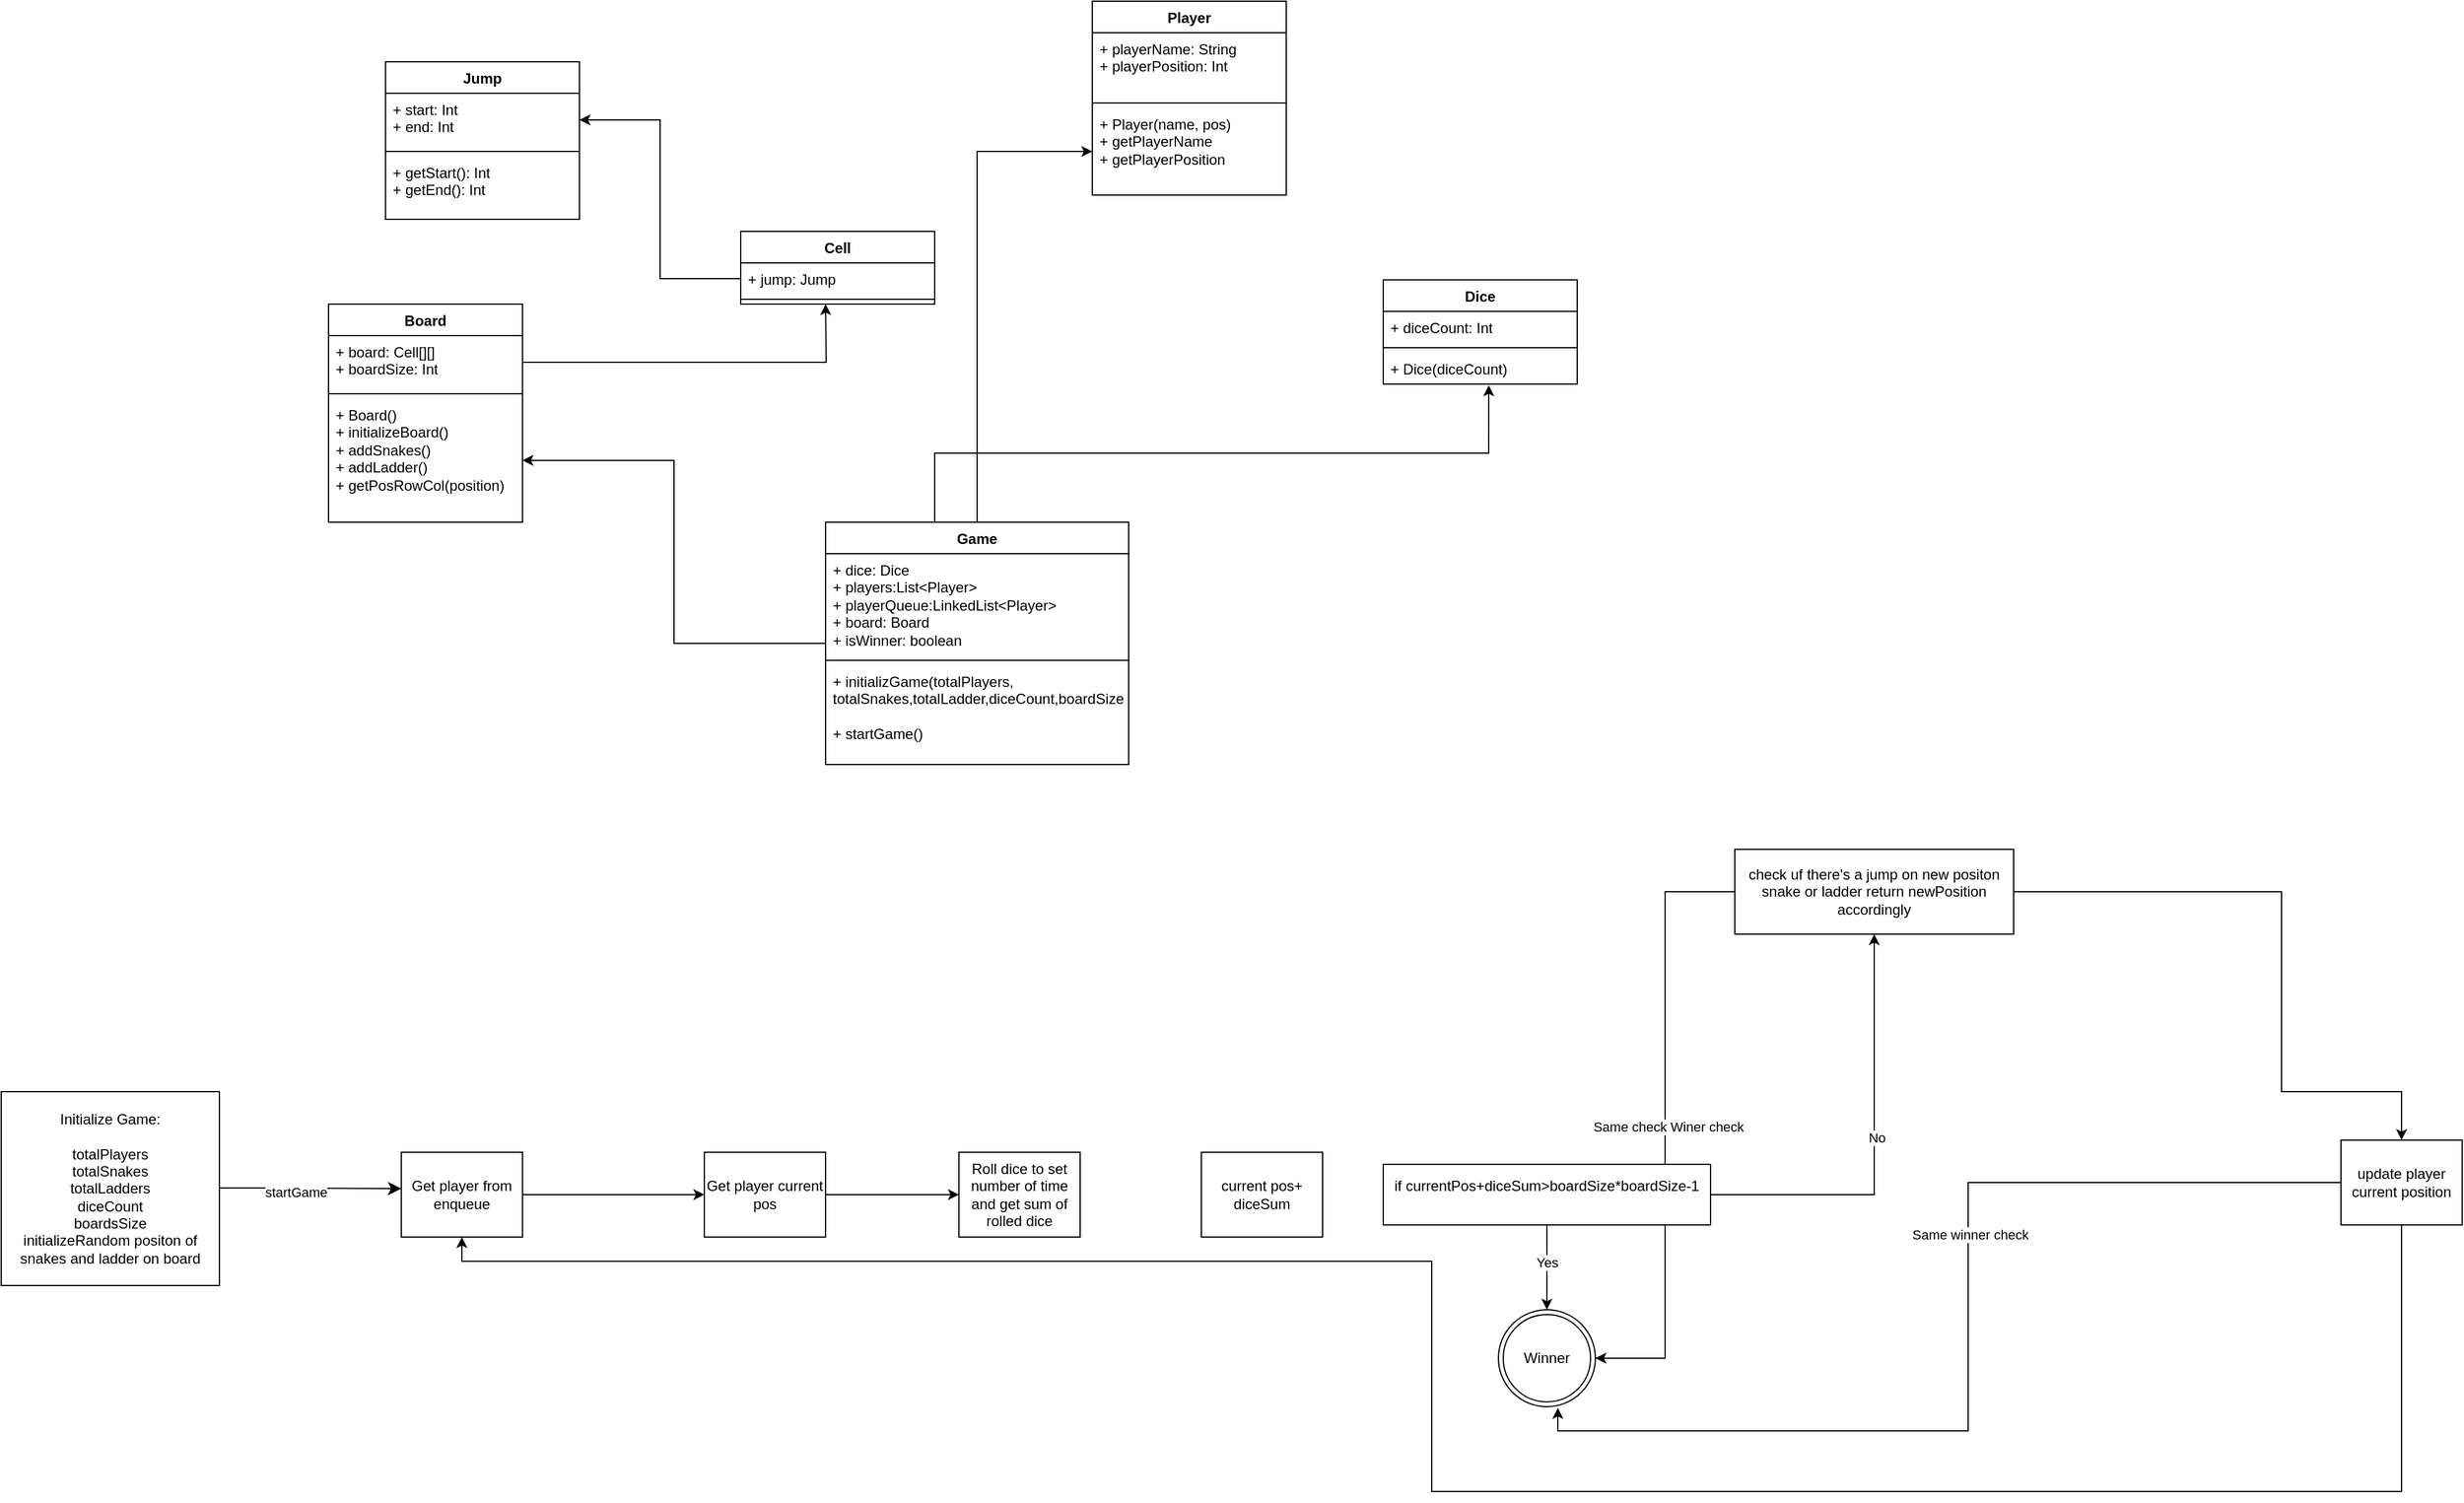 <mxfile version="26.0.3">
  <diagram id="C5RBs43oDa-KdzZeNtuy" name="Page-1">
    <mxGraphModel dx="3434" dy="1580" grid="1" gridSize="10" guides="1" tooltips="1" connect="1" arrows="1" fold="1" page="1" pageScale="1" pageWidth="827" pageHeight="1169" math="0" shadow="0">
      <root>
        <mxCell id="WIyWlLk6GJQsqaUBKTNV-0" />
        <mxCell id="WIyWlLk6GJQsqaUBKTNV-1" parent="WIyWlLk6GJQsqaUBKTNV-0" />
        <mxCell id="goQG3fGVeVGxQmIEuO3C-0" value="Player" style="swimlane;fontStyle=1;align=center;verticalAlign=top;childLayout=stackLayout;horizontal=1;startSize=26;horizontalStack=0;resizeParent=1;resizeParentMax=0;resizeLast=0;collapsible=1;marginBottom=0;whiteSpace=wrap;html=1;" vertex="1" parent="WIyWlLk6GJQsqaUBKTNV-1">
          <mxGeometry x="90" y="20" width="160" height="160" as="geometry" />
        </mxCell>
        <mxCell id="goQG3fGVeVGxQmIEuO3C-1" value="+ playerName: String&lt;div&gt;+ playerPosition: Int&lt;/div&gt;" style="text;strokeColor=none;fillColor=none;align=left;verticalAlign=top;spacingLeft=4;spacingRight=4;overflow=hidden;rotatable=0;points=[[0,0.5],[1,0.5]];portConstraint=eastwest;whiteSpace=wrap;html=1;" vertex="1" parent="goQG3fGVeVGxQmIEuO3C-0">
          <mxGeometry y="26" width="160" height="54" as="geometry" />
        </mxCell>
        <mxCell id="goQG3fGVeVGxQmIEuO3C-2" value="" style="line;strokeWidth=1;fillColor=none;align=left;verticalAlign=middle;spacingTop=-1;spacingLeft=3;spacingRight=3;rotatable=0;labelPosition=right;points=[];portConstraint=eastwest;strokeColor=inherit;" vertex="1" parent="goQG3fGVeVGxQmIEuO3C-0">
          <mxGeometry y="80" width="160" height="8" as="geometry" />
        </mxCell>
        <mxCell id="goQG3fGVeVGxQmIEuO3C-3" value="+ Player(name, pos)&lt;div&gt;+ getPlayerName&lt;/div&gt;&lt;div&gt;+ getPlayerPosition&lt;/div&gt;" style="text;strokeColor=none;fillColor=none;align=left;verticalAlign=top;spacingLeft=4;spacingRight=4;overflow=hidden;rotatable=0;points=[[0,0.5],[1,0.5]];portConstraint=eastwest;whiteSpace=wrap;html=1;" vertex="1" parent="goQG3fGVeVGxQmIEuO3C-0">
          <mxGeometry y="88" width="160" height="72" as="geometry" />
        </mxCell>
        <mxCell id="goQG3fGVeVGxQmIEuO3C-4" value="Dice" style="swimlane;fontStyle=1;align=center;verticalAlign=top;childLayout=stackLayout;horizontal=1;startSize=26;horizontalStack=0;resizeParent=1;resizeParentMax=0;resizeLast=0;collapsible=1;marginBottom=0;whiteSpace=wrap;html=1;" vertex="1" parent="WIyWlLk6GJQsqaUBKTNV-1">
          <mxGeometry x="330" y="250" width="160" height="86" as="geometry" />
        </mxCell>
        <mxCell id="goQG3fGVeVGxQmIEuO3C-5" value="+ diceCount: Int" style="text;strokeColor=none;fillColor=none;align=left;verticalAlign=top;spacingLeft=4;spacingRight=4;overflow=hidden;rotatable=0;points=[[0,0.5],[1,0.5]];portConstraint=eastwest;whiteSpace=wrap;html=1;" vertex="1" parent="goQG3fGVeVGxQmIEuO3C-4">
          <mxGeometry y="26" width="160" height="26" as="geometry" />
        </mxCell>
        <mxCell id="goQG3fGVeVGxQmIEuO3C-6" value="" style="line;strokeWidth=1;fillColor=none;align=left;verticalAlign=middle;spacingTop=-1;spacingLeft=3;spacingRight=3;rotatable=0;labelPosition=right;points=[];portConstraint=eastwest;strokeColor=inherit;" vertex="1" parent="goQG3fGVeVGxQmIEuO3C-4">
          <mxGeometry y="52" width="160" height="8" as="geometry" />
        </mxCell>
        <mxCell id="goQG3fGVeVGxQmIEuO3C-7" value="+ Dice(diceCount)" style="text;strokeColor=none;fillColor=none;align=left;verticalAlign=top;spacingLeft=4;spacingRight=4;overflow=hidden;rotatable=0;points=[[0,0.5],[1,0.5]];portConstraint=eastwest;whiteSpace=wrap;html=1;" vertex="1" parent="goQG3fGVeVGxQmIEuO3C-4">
          <mxGeometry y="60" width="160" height="26" as="geometry" />
        </mxCell>
        <mxCell id="goQG3fGVeVGxQmIEuO3C-8" value="Cell" style="swimlane;fontStyle=1;align=center;verticalAlign=top;childLayout=stackLayout;horizontal=1;startSize=26;horizontalStack=0;resizeParent=1;resizeParentMax=0;resizeLast=0;collapsible=1;marginBottom=0;whiteSpace=wrap;html=1;" vertex="1" parent="WIyWlLk6GJQsqaUBKTNV-1">
          <mxGeometry x="-200" y="210" width="160" height="60" as="geometry" />
        </mxCell>
        <mxCell id="goQG3fGVeVGxQmIEuO3C-9" value="+ jump: Jump" style="text;strokeColor=none;fillColor=none;align=left;verticalAlign=top;spacingLeft=4;spacingRight=4;overflow=hidden;rotatable=0;points=[[0,0.5],[1,0.5]];portConstraint=eastwest;whiteSpace=wrap;html=1;" vertex="1" parent="goQG3fGVeVGxQmIEuO3C-8">
          <mxGeometry y="26" width="160" height="26" as="geometry" />
        </mxCell>
        <mxCell id="goQG3fGVeVGxQmIEuO3C-10" value="" style="line;strokeWidth=1;fillColor=none;align=left;verticalAlign=middle;spacingTop=-1;spacingLeft=3;spacingRight=3;rotatable=0;labelPosition=right;points=[];portConstraint=eastwest;strokeColor=inherit;" vertex="1" parent="goQG3fGVeVGxQmIEuO3C-8">
          <mxGeometry y="52" width="160" height="8" as="geometry" />
        </mxCell>
        <mxCell id="goQG3fGVeVGxQmIEuO3C-12" value="Jump" style="swimlane;fontStyle=1;align=center;verticalAlign=top;childLayout=stackLayout;horizontal=1;startSize=26;horizontalStack=0;resizeParent=1;resizeParentMax=0;resizeLast=0;collapsible=1;marginBottom=0;whiteSpace=wrap;html=1;" vertex="1" parent="WIyWlLk6GJQsqaUBKTNV-1">
          <mxGeometry x="-493" y="70" width="160" height="130" as="geometry" />
        </mxCell>
        <mxCell id="goQG3fGVeVGxQmIEuO3C-13" value="+ start: Int&lt;div&gt;+ end: Int&lt;/div&gt;" style="text;strokeColor=none;fillColor=none;align=left;verticalAlign=top;spacingLeft=4;spacingRight=4;overflow=hidden;rotatable=0;points=[[0,0.5],[1,0.5]];portConstraint=eastwest;whiteSpace=wrap;html=1;" vertex="1" parent="goQG3fGVeVGxQmIEuO3C-12">
          <mxGeometry y="26" width="160" height="44" as="geometry" />
        </mxCell>
        <mxCell id="goQG3fGVeVGxQmIEuO3C-14" value="" style="line;strokeWidth=1;fillColor=none;align=left;verticalAlign=middle;spacingTop=-1;spacingLeft=3;spacingRight=3;rotatable=0;labelPosition=right;points=[];portConstraint=eastwest;strokeColor=inherit;" vertex="1" parent="goQG3fGVeVGxQmIEuO3C-12">
          <mxGeometry y="70" width="160" height="8" as="geometry" />
        </mxCell>
        <mxCell id="goQG3fGVeVGxQmIEuO3C-15" value="+ getStart(): Int&lt;div&gt;+ getEnd(): Int&lt;/div&gt;" style="text;strokeColor=none;fillColor=none;align=left;verticalAlign=top;spacingLeft=4;spacingRight=4;overflow=hidden;rotatable=0;points=[[0,0.5],[1,0.5]];portConstraint=eastwest;whiteSpace=wrap;html=1;" vertex="1" parent="goQG3fGVeVGxQmIEuO3C-12">
          <mxGeometry y="78" width="160" height="52" as="geometry" />
        </mxCell>
        <mxCell id="goQG3fGVeVGxQmIEuO3C-16" value="Board" style="swimlane;fontStyle=1;align=center;verticalAlign=top;childLayout=stackLayout;horizontal=1;startSize=26;horizontalStack=0;resizeParent=1;resizeParentMax=0;resizeLast=0;collapsible=1;marginBottom=0;whiteSpace=wrap;html=1;" vertex="1" parent="WIyWlLk6GJQsqaUBKTNV-1">
          <mxGeometry x="-540" y="270" width="160" height="180" as="geometry" />
        </mxCell>
        <mxCell id="goQG3fGVeVGxQmIEuO3C-25" style="edgeStyle=orthogonalEdgeStyle;rounded=0;orthogonalLoop=1;jettySize=auto;html=1;" edge="1" parent="goQG3fGVeVGxQmIEuO3C-16" source="goQG3fGVeVGxQmIEuO3C-17">
          <mxGeometry relative="1" as="geometry">
            <mxPoint x="410" as="targetPoint" />
          </mxGeometry>
        </mxCell>
        <mxCell id="goQG3fGVeVGxQmIEuO3C-17" value="+ board: Cell[][]&lt;div&gt;+ boardSize: Int&lt;/div&gt;" style="text;strokeColor=none;fillColor=none;align=left;verticalAlign=top;spacingLeft=4;spacingRight=4;overflow=hidden;rotatable=0;points=[[0,0.5],[1,0.5]];portConstraint=eastwest;whiteSpace=wrap;html=1;" vertex="1" parent="goQG3fGVeVGxQmIEuO3C-16">
          <mxGeometry y="26" width="160" height="44" as="geometry" />
        </mxCell>
        <mxCell id="goQG3fGVeVGxQmIEuO3C-18" value="" style="line;strokeWidth=1;fillColor=none;align=left;verticalAlign=middle;spacingTop=-1;spacingLeft=3;spacingRight=3;rotatable=0;labelPosition=right;points=[];portConstraint=eastwest;strokeColor=inherit;" vertex="1" parent="goQG3fGVeVGxQmIEuO3C-16">
          <mxGeometry y="70" width="160" height="8" as="geometry" />
        </mxCell>
        <mxCell id="goQG3fGVeVGxQmIEuO3C-19" value="+ Board()&lt;div&gt;+ initializeBoard()&lt;/div&gt;&lt;div&gt;+ addSnakes()&lt;/div&gt;&lt;div&gt;+ addLadder()&lt;/div&gt;&lt;div&gt;+ getPosRowCol(position)&lt;/div&gt;&lt;div&gt;&lt;br&gt;&lt;/div&gt;" style="text;strokeColor=none;fillColor=none;align=left;verticalAlign=top;spacingLeft=4;spacingRight=4;overflow=hidden;rotatable=0;points=[[0,0.5],[1,0.5]];portConstraint=eastwest;whiteSpace=wrap;html=1;" vertex="1" parent="goQG3fGVeVGxQmIEuO3C-16">
          <mxGeometry y="78" width="160" height="102" as="geometry" />
        </mxCell>
        <mxCell id="goQG3fGVeVGxQmIEuO3C-27" style="edgeStyle=orthogonalEdgeStyle;rounded=0;orthogonalLoop=1;jettySize=auto;html=1;" edge="1" parent="WIyWlLk6GJQsqaUBKTNV-1" source="goQG3fGVeVGxQmIEuO3C-20" target="goQG3fGVeVGxQmIEuO3C-19">
          <mxGeometry relative="1" as="geometry" />
        </mxCell>
        <mxCell id="goQG3fGVeVGxQmIEuO3C-28" style="edgeStyle=orthogonalEdgeStyle;rounded=0;orthogonalLoop=1;jettySize=auto;html=1;" edge="1" parent="WIyWlLk6GJQsqaUBKTNV-1" source="goQG3fGVeVGxQmIEuO3C-20" target="goQG3fGVeVGxQmIEuO3C-3">
          <mxGeometry relative="1" as="geometry" />
        </mxCell>
        <mxCell id="goQG3fGVeVGxQmIEuO3C-20" value="Game" style="swimlane;fontStyle=1;align=center;verticalAlign=top;childLayout=stackLayout;horizontal=1;startSize=26;horizontalStack=0;resizeParent=1;resizeParentMax=0;resizeLast=0;collapsible=1;marginBottom=0;whiteSpace=wrap;html=1;" vertex="1" parent="WIyWlLk6GJQsqaUBKTNV-1">
          <mxGeometry x="-130" y="450" width="250" height="200" as="geometry" />
        </mxCell>
        <mxCell id="goQG3fGVeVGxQmIEuO3C-21" value="+ dice: Dice&lt;div&gt;+ players:List&amp;lt;Player&amp;gt;&lt;/div&gt;&lt;div&gt;+ playerQueue:LinkedList&amp;lt;Player&amp;gt;&lt;/div&gt;&lt;div&gt;+ board: Board&lt;/div&gt;&lt;div&gt;+ isWinner: boolean&lt;/div&gt;" style="text;strokeColor=none;fillColor=none;align=left;verticalAlign=top;spacingLeft=4;spacingRight=4;overflow=hidden;rotatable=0;points=[[0,0.5],[1,0.5]];portConstraint=eastwest;whiteSpace=wrap;html=1;" vertex="1" parent="goQG3fGVeVGxQmIEuO3C-20">
          <mxGeometry y="26" width="250" height="84" as="geometry" />
        </mxCell>
        <mxCell id="goQG3fGVeVGxQmIEuO3C-22" value="" style="line;strokeWidth=1;fillColor=none;align=left;verticalAlign=middle;spacingTop=-1;spacingLeft=3;spacingRight=3;rotatable=0;labelPosition=right;points=[];portConstraint=eastwest;strokeColor=inherit;" vertex="1" parent="goQG3fGVeVGxQmIEuO3C-20">
          <mxGeometry y="110" width="250" height="8" as="geometry" />
        </mxCell>
        <mxCell id="goQG3fGVeVGxQmIEuO3C-23" value="+ initializGame(totalPlayers, totalSnakes,totalLadder,diceCount,boardSize)&lt;div&gt;&amp;nbsp;&lt;/div&gt;&lt;div&gt;+ startGame()&lt;/div&gt;" style="text;strokeColor=none;fillColor=none;align=left;verticalAlign=top;spacingLeft=4;spacingRight=4;overflow=hidden;rotatable=0;points=[[0,0.5],[1,0.5]];portConstraint=eastwest;whiteSpace=wrap;html=1;" vertex="1" parent="goQG3fGVeVGxQmIEuO3C-20">
          <mxGeometry y="118" width="250" height="82" as="geometry" />
        </mxCell>
        <mxCell id="goQG3fGVeVGxQmIEuO3C-24" style="edgeStyle=orthogonalEdgeStyle;rounded=0;orthogonalLoop=1;jettySize=auto;html=1;entryX=1;entryY=0.5;entryDx=0;entryDy=0;" edge="1" parent="WIyWlLk6GJQsqaUBKTNV-1" source="goQG3fGVeVGxQmIEuO3C-9" target="goQG3fGVeVGxQmIEuO3C-13">
          <mxGeometry relative="1" as="geometry" />
        </mxCell>
        <mxCell id="goQG3fGVeVGxQmIEuO3C-26" style="edgeStyle=orthogonalEdgeStyle;rounded=0;orthogonalLoop=1;jettySize=auto;html=1;entryX=0.544;entryY=1.038;entryDx=0;entryDy=0;entryPerimeter=0;" edge="1" parent="WIyWlLk6GJQsqaUBKTNV-1" source="goQG3fGVeVGxQmIEuO3C-20" target="goQG3fGVeVGxQmIEuO3C-7">
          <mxGeometry relative="1" as="geometry">
            <Array as="points">
              <mxPoint x="-40" y="393" />
              <mxPoint x="417" y="393" />
            </Array>
          </mxGeometry>
        </mxCell>
        <mxCell id="goQG3fGVeVGxQmIEuO3C-33" value="Initialize Game:&lt;div&gt;&lt;br&gt;&lt;/div&gt;&lt;div&gt;totalPlayers&lt;/div&gt;&lt;div&gt;totalSnakes&lt;/div&gt;&lt;div&gt;totalLadders&lt;/div&gt;&lt;div&gt;diceCount&lt;/div&gt;&lt;div&gt;boardsSize&lt;/div&gt;&lt;div&gt;initializeRandom positon of snakes and ladder on board&lt;/div&gt;" style="rounded=0;whiteSpace=wrap;html=1;" vertex="1" parent="WIyWlLk6GJQsqaUBKTNV-1">
          <mxGeometry x="-810" y="920" width="180" height="160" as="geometry" />
        </mxCell>
        <mxCell id="goQG3fGVeVGxQmIEuO3C-35" value="" style="edgeStyle=elbowEdgeStyle;elbow=horizontal;endArrow=classic;html=1;curved=0;rounded=0;endSize=8;startSize=8;" edge="1" parent="WIyWlLk6GJQsqaUBKTNV-1">
          <mxGeometry width="50" height="50" relative="1" as="geometry">
            <mxPoint x="-630" y="999.5" as="sourcePoint" />
            <mxPoint x="-480" y="1000" as="targetPoint" />
            <Array as="points">
              <mxPoint x="-590" y="999.5" />
            </Array>
          </mxGeometry>
        </mxCell>
        <mxCell id="goQG3fGVeVGxQmIEuO3C-37" value="startGame" style="edgeLabel;html=1;align=center;verticalAlign=middle;resizable=0;points=[];" vertex="1" connectable="0" parent="goQG3fGVeVGxQmIEuO3C-35">
          <mxGeometry x="-0.156" y="-3" relative="1" as="geometry">
            <mxPoint as="offset" />
          </mxGeometry>
        </mxCell>
        <mxCell id="goQG3fGVeVGxQmIEuO3C-39" style="edgeStyle=orthogonalEdgeStyle;rounded=0;orthogonalLoop=1;jettySize=auto;html=1;" edge="1" parent="WIyWlLk6GJQsqaUBKTNV-1" source="goQG3fGVeVGxQmIEuO3C-38">
          <mxGeometry relative="1" as="geometry">
            <mxPoint x="-230" y="1005" as="targetPoint" />
          </mxGeometry>
        </mxCell>
        <mxCell id="goQG3fGVeVGxQmIEuO3C-38" value="Get player from enqueue" style="rounded=0;whiteSpace=wrap;html=1;" vertex="1" parent="WIyWlLk6GJQsqaUBKTNV-1">
          <mxGeometry x="-480" y="970" width="100" height="70" as="geometry" />
        </mxCell>
        <mxCell id="goQG3fGVeVGxQmIEuO3C-42" style="edgeStyle=orthogonalEdgeStyle;rounded=0;orthogonalLoop=1;jettySize=auto;html=1;" edge="1" parent="WIyWlLk6GJQsqaUBKTNV-1" source="goQG3fGVeVGxQmIEuO3C-40" target="goQG3fGVeVGxQmIEuO3C-41">
          <mxGeometry relative="1" as="geometry" />
        </mxCell>
        <mxCell id="goQG3fGVeVGxQmIEuO3C-40" value="Get player current pos" style="rounded=0;whiteSpace=wrap;html=1;" vertex="1" parent="WIyWlLk6GJQsqaUBKTNV-1">
          <mxGeometry x="-230" y="970" width="100" height="70" as="geometry" />
        </mxCell>
        <mxCell id="goQG3fGVeVGxQmIEuO3C-41" value="Roll dice to set number of time and get sum of rolled dice" style="rounded=0;whiteSpace=wrap;html=1;" vertex="1" parent="WIyWlLk6GJQsqaUBKTNV-1">
          <mxGeometry x="-20" y="970" width="100" height="70" as="geometry" />
        </mxCell>
        <mxCell id="goQG3fGVeVGxQmIEuO3C-43" value="current pos+ diceSum" style="rounded=0;whiteSpace=wrap;html=1;" vertex="1" parent="WIyWlLk6GJQsqaUBKTNV-1">
          <mxGeometry x="180" y="970" width="100" height="70" as="geometry" />
        </mxCell>
        <mxCell id="goQG3fGVeVGxQmIEuO3C-52" style="edgeStyle=orthogonalEdgeStyle;rounded=0;orthogonalLoop=1;jettySize=auto;html=1;entryX=1;entryY=0.5;entryDx=0;entryDy=0;" edge="1" parent="WIyWlLk6GJQsqaUBKTNV-1" source="goQG3fGVeVGxQmIEuO3C-44" target="goQG3fGVeVGxQmIEuO3C-47">
          <mxGeometry relative="1" as="geometry" />
        </mxCell>
        <mxCell id="goQG3fGVeVGxQmIEuO3C-53" value="Same check Winer check" style="edgeLabel;html=1;align=center;verticalAlign=middle;resizable=0;points=[];" vertex="1" connectable="0" parent="goQG3fGVeVGxQmIEuO3C-52">
          <mxGeometry x="0.003" y="2" relative="1" as="geometry">
            <mxPoint y="1" as="offset" />
          </mxGeometry>
        </mxCell>
        <mxCell id="goQG3fGVeVGxQmIEuO3C-54" style="edgeStyle=orthogonalEdgeStyle;rounded=0;orthogonalLoop=1;jettySize=auto;html=1;entryX=0.5;entryY=0;entryDx=0;entryDy=0;" edge="1" parent="WIyWlLk6GJQsqaUBKTNV-1" source="goQG3fGVeVGxQmIEuO3C-44" target="goQG3fGVeVGxQmIEuO3C-56">
          <mxGeometry relative="1" as="geometry">
            <mxPoint x="1070" y="1005" as="targetPoint" />
            <Array as="points">
              <mxPoint x="1071" y="755" />
              <mxPoint x="1071" y="920" />
              <mxPoint x="1170" y="920" />
            </Array>
          </mxGeometry>
        </mxCell>
        <mxCell id="goQG3fGVeVGxQmIEuO3C-44" value="check uf there&#39;s a jump on new positon snake or ladder return newPosition accordingly" style="rounded=0;whiteSpace=wrap;html=1;" vertex="1" parent="WIyWlLk6GJQsqaUBKTNV-1">
          <mxGeometry x="620" y="720" width="230" height="70" as="geometry" />
        </mxCell>
        <mxCell id="goQG3fGVeVGxQmIEuO3C-46" style="edgeStyle=orthogonalEdgeStyle;rounded=0;orthogonalLoop=1;jettySize=auto;html=1;" edge="1" parent="WIyWlLk6GJQsqaUBKTNV-1" source="goQG3fGVeVGxQmIEuO3C-45" target="goQG3fGVeVGxQmIEuO3C-47">
          <mxGeometry relative="1" as="geometry">
            <mxPoint x="465" y="1120" as="targetPoint" />
          </mxGeometry>
        </mxCell>
        <mxCell id="goQG3fGVeVGxQmIEuO3C-48" value="Yes" style="edgeLabel;html=1;align=center;verticalAlign=middle;resizable=0;points=[];" vertex="1" connectable="0" parent="goQG3fGVeVGxQmIEuO3C-46">
          <mxGeometry x="-0.114" relative="1" as="geometry">
            <mxPoint as="offset" />
          </mxGeometry>
        </mxCell>
        <mxCell id="goQG3fGVeVGxQmIEuO3C-49" style="edgeStyle=orthogonalEdgeStyle;rounded=0;orthogonalLoop=1;jettySize=auto;html=1;" edge="1" parent="WIyWlLk6GJQsqaUBKTNV-1" source="goQG3fGVeVGxQmIEuO3C-45" target="goQG3fGVeVGxQmIEuO3C-44">
          <mxGeometry relative="1" as="geometry" />
        </mxCell>
        <mxCell id="goQG3fGVeVGxQmIEuO3C-50" value="No" style="edgeLabel;html=1;align=center;verticalAlign=middle;resizable=0;points=[];" vertex="1" connectable="0" parent="goQG3fGVeVGxQmIEuO3C-49">
          <mxGeometry x="0.04" y="-2" relative="1" as="geometry">
            <mxPoint as="offset" />
          </mxGeometry>
        </mxCell>
        <mxCell id="goQG3fGVeVGxQmIEuO3C-45" value="if currentPos+diceSum&amp;gt;boardSize*boardSize-1&lt;div&gt;&lt;br/&gt;&lt;/div&gt;" style="rounded=0;whiteSpace=wrap;html=1;" vertex="1" parent="WIyWlLk6GJQsqaUBKTNV-1">
          <mxGeometry x="330" y="980" width="270" height="50" as="geometry" />
        </mxCell>
        <mxCell id="goQG3fGVeVGxQmIEuO3C-47" value="Winner" style="ellipse;shape=doubleEllipse;whiteSpace=wrap;html=1;aspect=fixed;" vertex="1" parent="WIyWlLk6GJQsqaUBKTNV-1">
          <mxGeometry x="425" y="1100" width="80" height="80" as="geometry" />
        </mxCell>
        <mxCell id="goQG3fGVeVGxQmIEuO3C-59" style="edgeStyle=orthogonalEdgeStyle;rounded=0;orthogonalLoop=1;jettySize=auto;html=1;entryX=0.5;entryY=1;entryDx=0;entryDy=0;" edge="1" parent="WIyWlLk6GJQsqaUBKTNV-1" source="goQG3fGVeVGxQmIEuO3C-56" target="goQG3fGVeVGxQmIEuO3C-38">
          <mxGeometry relative="1" as="geometry">
            <Array as="points">
              <mxPoint x="1170" y="1250" />
              <mxPoint x="370" y="1250" />
              <mxPoint x="370" y="1060" />
              <mxPoint x="-430" y="1060" />
            </Array>
          </mxGeometry>
        </mxCell>
        <mxCell id="goQG3fGVeVGxQmIEuO3C-56" value="update player current position" style="rounded=0;whiteSpace=wrap;html=1;" vertex="1" parent="WIyWlLk6GJQsqaUBKTNV-1">
          <mxGeometry x="1120" y="960" width="100" height="70" as="geometry" />
        </mxCell>
        <mxCell id="goQG3fGVeVGxQmIEuO3C-57" style="edgeStyle=orthogonalEdgeStyle;rounded=0;orthogonalLoop=1;jettySize=auto;html=1;entryX=0.613;entryY=1.013;entryDx=0;entryDy=0;entryPerimeter=0;" edge="1" parent="WIyWlLk6GJQsqaUBKTNV-1" source="goQG3fGVeVGxQmIEuO3C-56" target="goQG3fGVeVGxQmIEuO3C-47">
          <mxGeometry relative="1" as="geometry" />
        </mxCell>
        <mxCell id="goQG3fGVeVGxQmIEuO3C-58" value="Same winner check" style="edgeLabel;html=1;align=center;verticalAlign=middle;resizable=0;points=[];" vertex="1" connectable="0" parent="goQG3fGVeVGxQmIEuO3C-57">
          <mxGeometry x="-0.194" y="1" relative="1" as="geometry">
            <mxPoint as="offset" />
          </mxGeometry>
        </mxCell>
      </root>
    </mxGraphModel>
  </diagram>
</mxfile>
